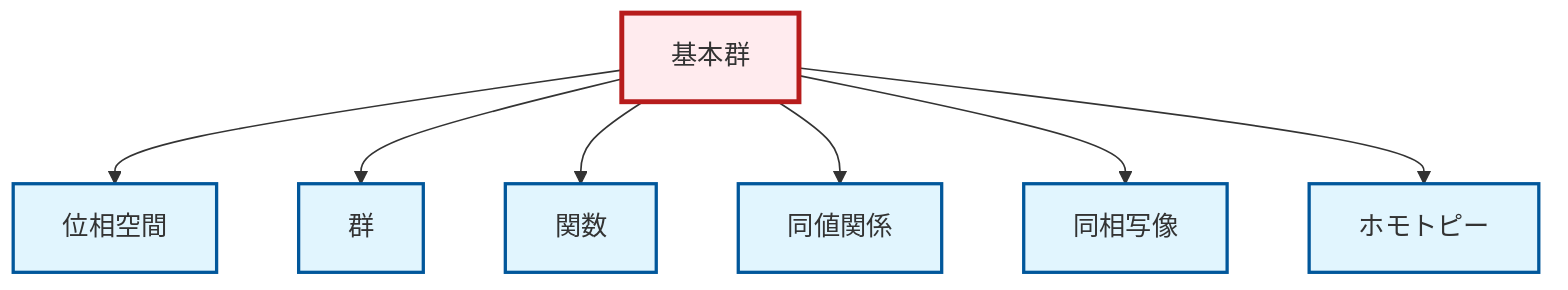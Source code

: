 graph TD
    classDef definition fill:#e1f5fe,stroke:#01579b,stroke-width:2px
    classDef theorem fill:#f3e5f5,stroke:#4a148c,stroke-width:2px
    classDef axiom fill:#fff3e0,stroke:#e65100,stroke-width:2px
    classDef example fill:#e8f5e9,stroke:#1b5e20,stroke-width:2px
    classDef current fill:#ffebee,stroke:#b71c1c,stroke-width:3px
    def-equivalence-relation["同値関係"]:::definition
    def-group["群"]:::definition
    def-homotopy["ホモトピー"]:::definition
    def-function["関数"]:::definition
    def-homeomorphism["同相写像"]:::definition
    def-fundamental-group["基本群"]:::definition
    def-topological-space["位相空間"]:::definition
    def-fundamental-group --> def-topological-space
    def-fundamental-group --> def-group
    def-fundamental-group --> def-function
    def-fundamental-group --> def-equivalence-relation
    def-fundamental-group --> def-homeomorphism
    def-fundamental-group --> def-homotopy
    class def-fundamental-group current